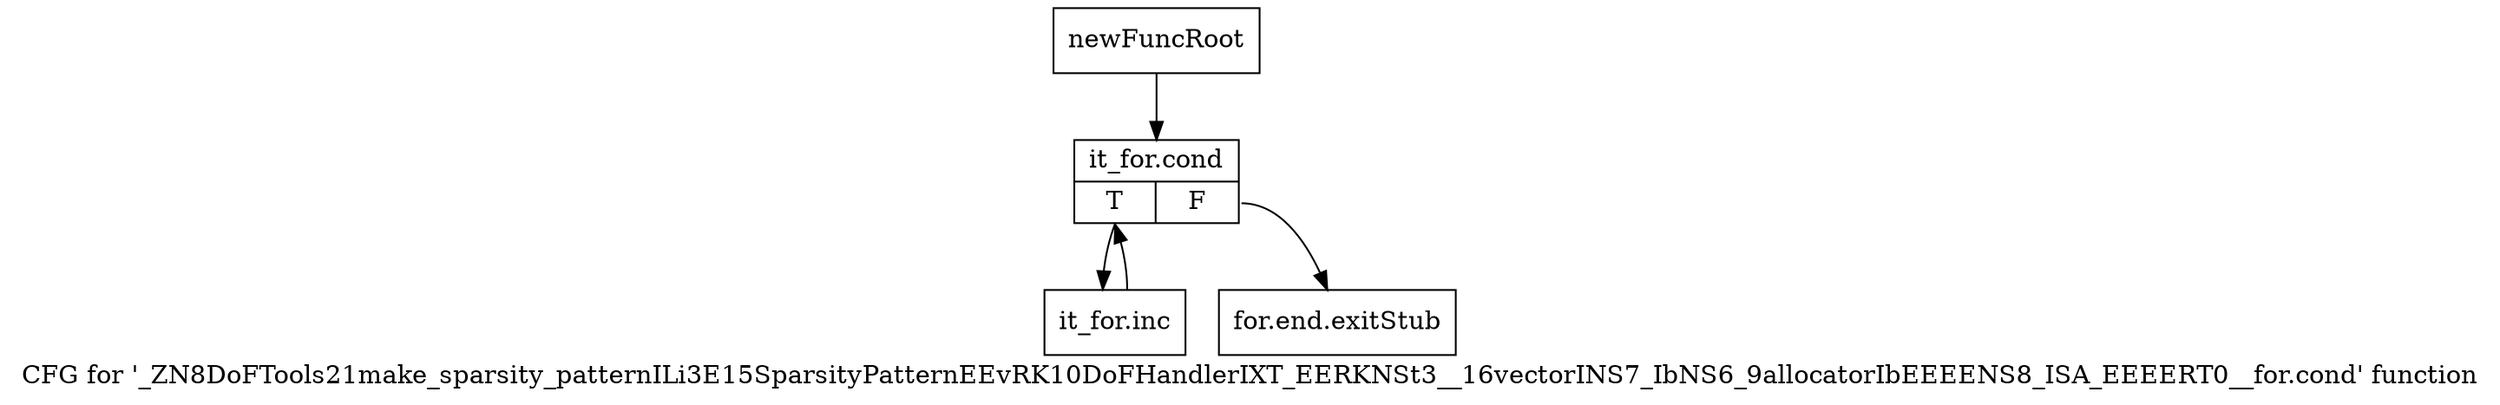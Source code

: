 digraph "CFG for '_ZN8DoFTools21make_sparsity_patternILi3E15SparsityPatternEEvRK10DoFHandlerIXT_EERKNSt3__16vectorINS7_IbNS6_9allocatorIbEEEENS8_ISA_EEEERT0__for.cond' function" {
	label="CFG for '_ZN8DoFTools21make_sparsity_patternILi3E15SparsityPatternEEvRK10DoFHandlerIXT_EERKNSt3__16vectorINS7_IbNS6_9allocatorIbEEEENS8_ISA_EEEERT0__for.cond' function";

	Node0x8fd6c90 [shape=record,label="{newFuncRoot}"];
	Node0x8fd6c90 -> Node0x8fd6d30;
	Node0x8fd6ce0 [shape=record,label="{for.end.exitStub}"];
	Node0x8fd6d30 [shape=record,label="{it_for.cond|{<s0>T|<s1>F}}"];
	Node0x8fd6d30:s0 -> Node0x8fd6d80;
	Node0x8fd6d30:s1 -> Node0x8fd6ce0;
	Node0x8fd6d80 [shape=record,label="{it_for.inc}"];
	Node0x8fd6d80 -> Node0x8fd6d30;
}
